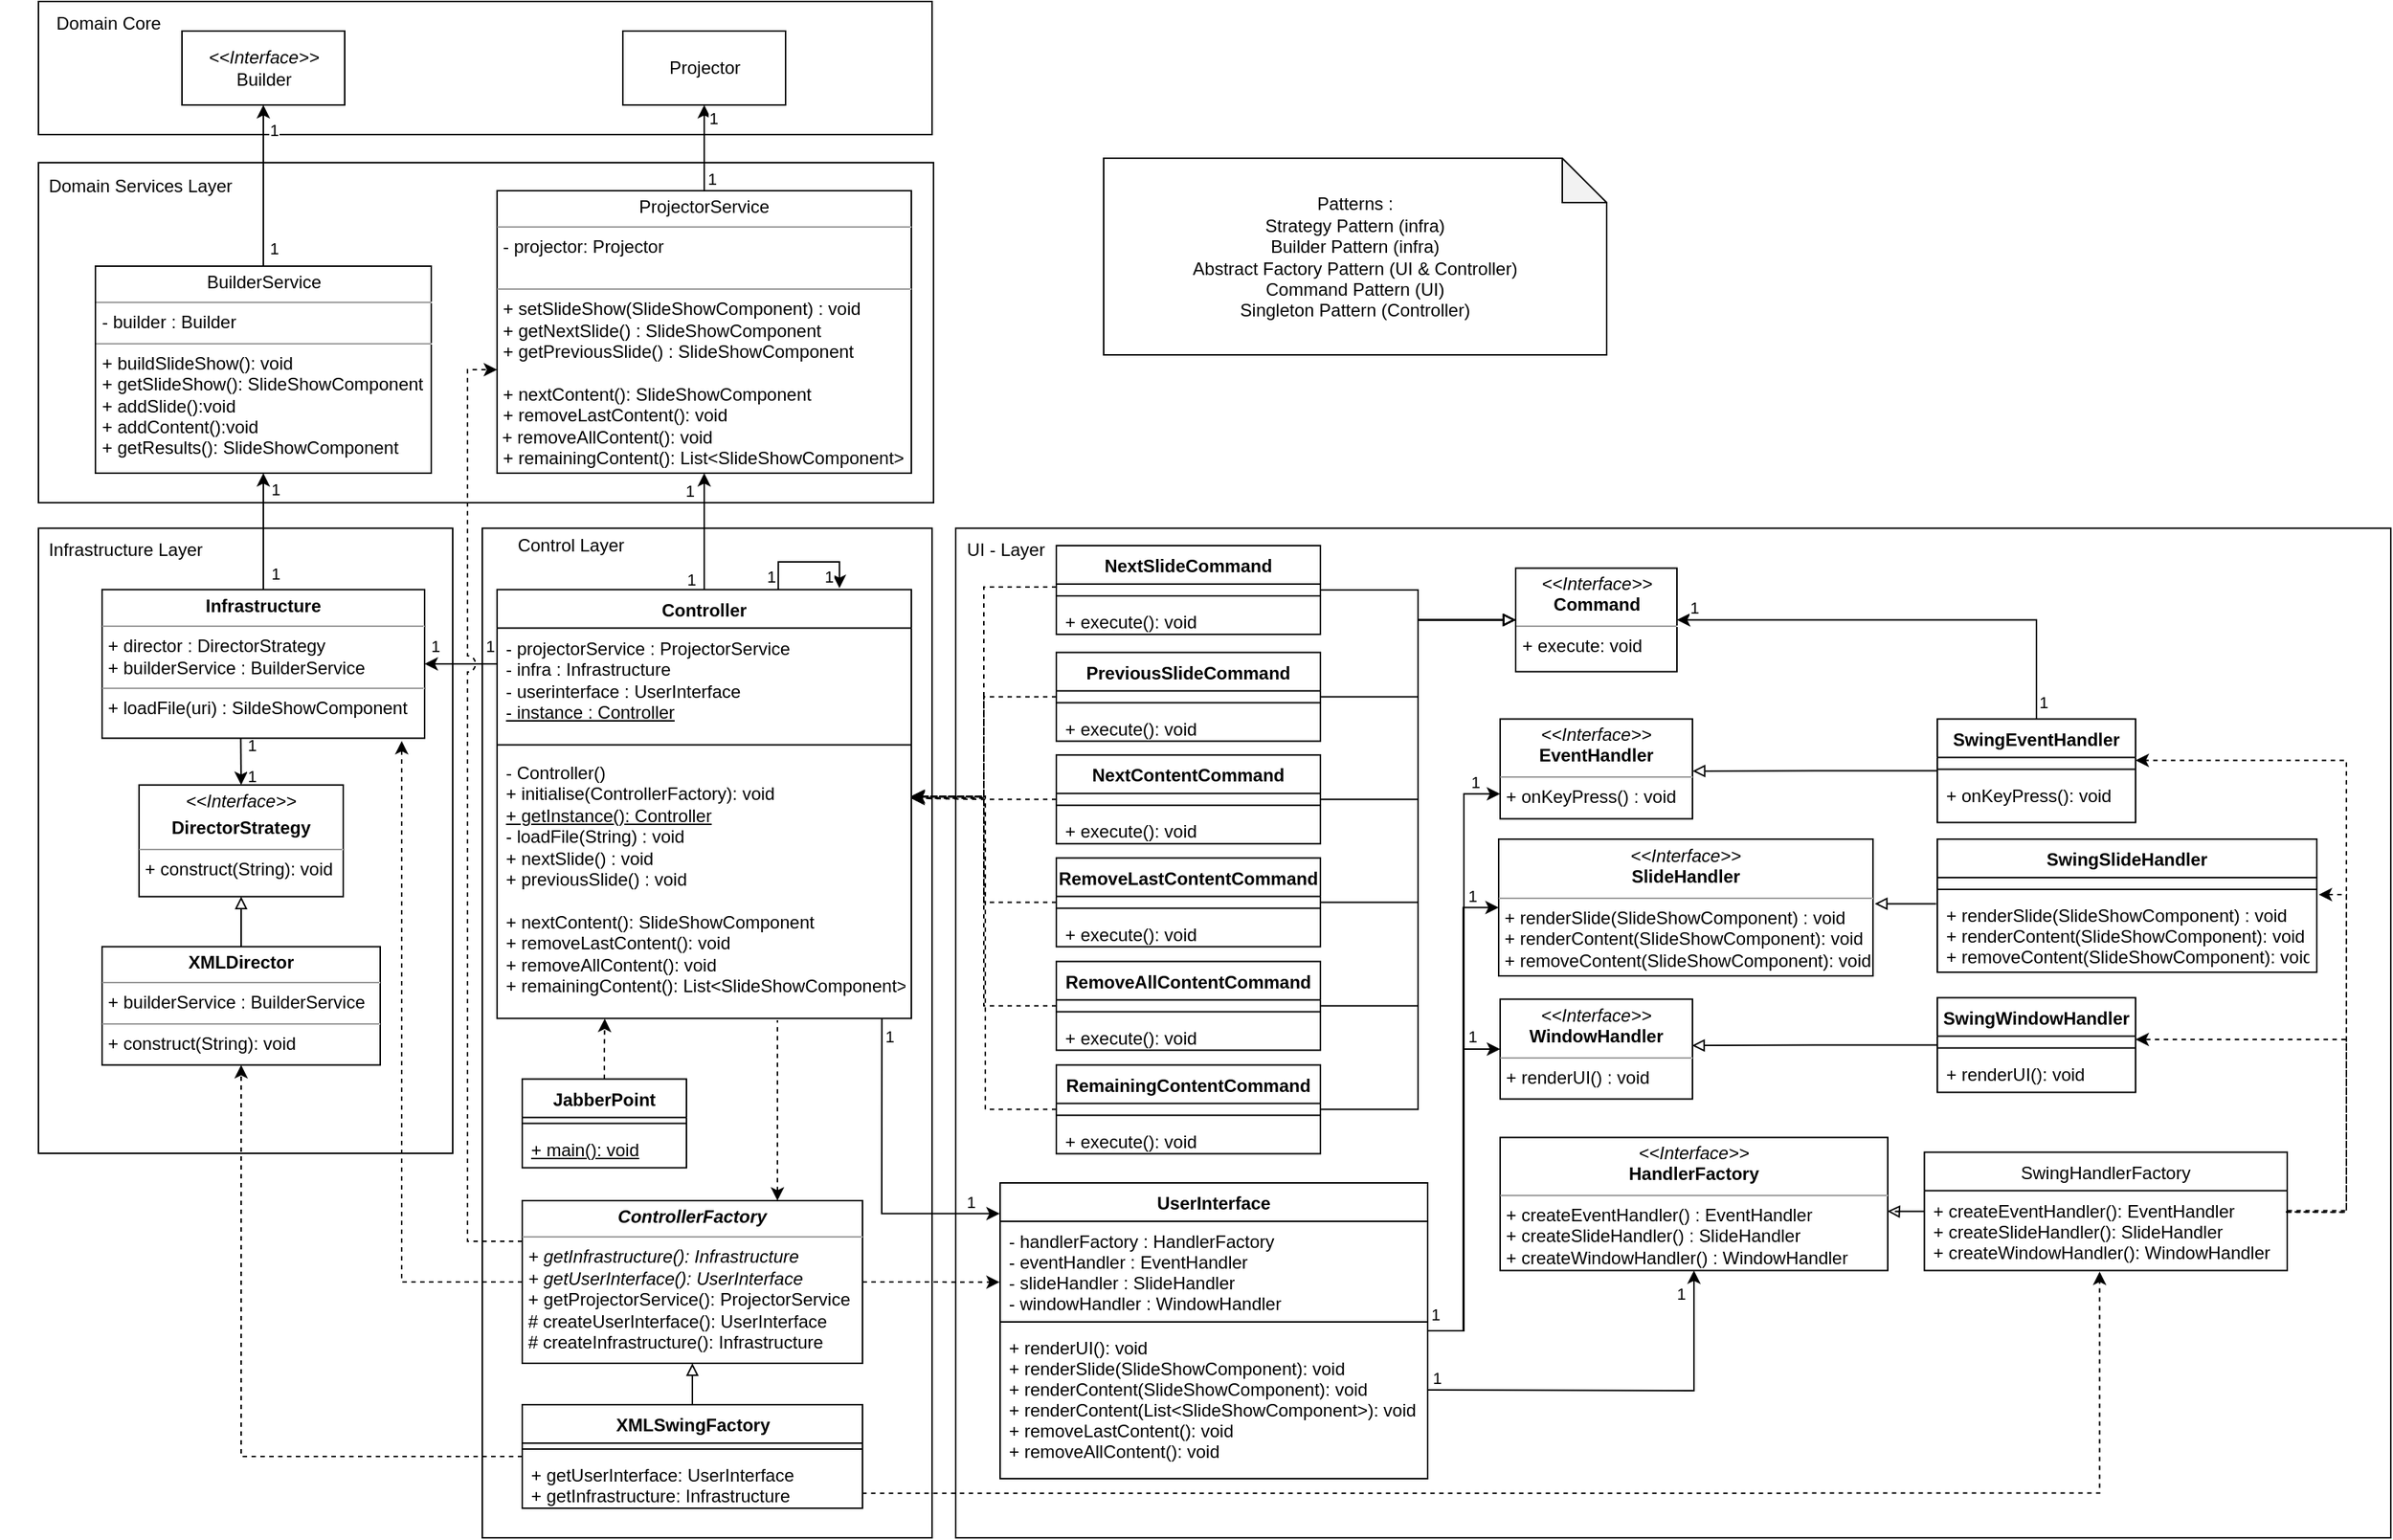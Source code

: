 <mxfile version="20.4.2" type="device"><diagram id="mF3JP67GUEm6fDHGaowB" name="Page-1"><mxGraphModel dx="1923" dy="1016" grid="1" gridSize="10" guides="1" tooltips="1" connect="1" arrows="1" fold="1" page="1" pageScale="1" pageWidth="1654" pageHeight="2336" math="0" shadow="0"><root><mxCell id="0"/><mxCell id="1" parent="0"/><mxCell id="utFskbSjJPzPxBJTLybc-5" value="" style="rounded=0;whiteSpace=wrap;html=1;" parent="1" vertex="1"><mxGeometry x="780" y="407.25" width="304" height="682.75" as="geometry"/></mxCell><mxCell id="5RUUczxLZr58IcCoSrDL-72" value="" style="rounded=0;whiteSpace=wrap;html=1;" parent="1" vertex="1"><mxGeometry x="1100" y="407.25" width="970" height="682.75" as="geometry"/></mxCell><mxCell id="5RUUczxLZr58IcCoSrDL-5" value="" style="rounded=0;whiteSpace=wrap;html=1;" parent="1" vertex="1"><mxGeometry x="480" y="51" width="604" height="90" as="geometry"/></mxCell><mxCell id="M1DCnOVMe1FgR4olCZar-26" value="" style="rounded=0;whiteSpace=wrap;html=1;" parent="1" vertex="1"><mxGeometry x="480" y="160" width="605" height="230" as="geometry"/></mxCell><mxCell id="M1DCnOVMe1FgR4olCZar-16" value="" style="rounded=0;whiteSpace=wrap;html=1;" parent="1" vertex="1"><mxGeometry x="480" y="407.25" width="280" height="422.75" as="geometry"/></mxCell><mxCell id="if9F0GtxYKwciyiOkwO_-5" style="edgeStyle=orthogonalEdgeStyle;rounded=0;orthogonalLoop=1;jettySize=auto;html=1;entryX=0.5;entryY=1;entryDx=0;entryDy=0;exitX=0.5;exitY=0;exitDx=0;exitDy=0;" parent="1" source="M1DCnOVMe1FgR4olCZar-5" target="if9F0GtxYKwciyiOkwO_-2" edge="1"><mxGeometry relative="1" as="geometry"/></mxCell><mxCell id="utFskbSjJPzPxBJTLybc-41" value="1" style="edgeLabel;html=1;align=center;verticalAlign=middle;resizable=0;points=[];" parent="if9F0GtxYKwciyiOkwO_-5" vertex="1" connectable="0"><mxGeometry x="-0.713" relative="1" as="geometry"><mxPoint x="8" as="offset"/></mxGeometry></mxCell><mxCell id="utFskbSjJPzPxBJTLybc-42" value="1" style="edgeLabel;html=1;align=center;verticalAlign=middle;resizable=0;points=[];" parent="if9F0GtxYKwciyiOkwO_-5" vertex="1" connectable="0"><mxGeometry x="0.666" relative="1" as="geometry"><mxPoint x="8" y="-3" as="offset"/></mxGeometry></mxCell><mxCell id="9nQvy59TtEnE6RO0Bse6-16" style="edgeStyle=orthogonalEdgeStyle;rounded=0;orthogonalLoop=1;jettySize=auto;html=1;startArrow=none;startFill=0;endArrow=classic;endFill=1;exitX=0;exitY=0.328;exitDx=0;exitDy=0;entryX=1;entryY=0.5;entryDx=0;entryDy=0;exitPerimeter=0;" parent="1" source="M1DCnOVMe1FgR4olCZar-2" target="M1DCnOVMe1FgR4olCZar-5" edge="1"><mxGeometry relative="1" as="geometry"/></mxCell><mxCell id="utFskbSjJPzPxBJTLybc-22" value="1" style="edgeLabel;html=1;align=center;verticalAlign=middle;resizable=0;points=[];" parent="9nQvy59TtEnE6RO0Bse6-16" vertex="1" connectable="0"><mxGeometry x="-0.812" y="-1" relative="1" as="geometry"><mxPoint x="-1" y="-11" as="offset"/></mxGeometry></mxCell><mxCell id="utFskbSjJPzPxBJTLybc-23" value="1" style="edgeLabel;html=1;align=center;verticalAlign=middle;resizable=0;points=[];" parent="9nQvy59TtEnE6RO0Bse6-16" vertex="1" connectable="0"><mxGeometry x="0.737" relative="1" as="geometry"><mxPoint y="-12" as="offset"/></mxGeometry></mxCell><mxCell id="utFskbSjJPzPxBJTLybc-6" style="edgeStyle=orthogonalEdgeStyle;rounded=0;orthogonalLoop=1;jettySize=auto;html=1;entryX=0.5;entryY=1;entryDx=0;entryDy=0;endArrow=classic;endFill=1;exitX=0.5;exitY=0;exitDx=0;exitDy=0;" parent="1" source="M1DCnOVMe1FgR4olCZar-1" target="M1DCnOVMe1FgR4olCZar-18" edge="1"><mxGeometry relative="1" as="geometry"/></mxCell><mxCell id="utFskbSjJPzPxBJTLybc-43" value="1" style="edgeLabel;html=1;align=center;verticalAlign=middle;resizable=0;points=[];" parent="utFskbSjJPzPxBJTLybc-6" vertex="1" connectable="0"><mxGeometry x="-0.829" relative="1" as="geometry"><mxPoint x="-9" y="-1" as="offset"/></mxGeometry></mxCell><mxCell id="utFskbSjJPzPxBJTLybc-44" value="1" style="edgeLabel;html=1;align=center;verticalAlign=middle;resizable=0;points=[];" parent="utFskbSjJPzPxBJTLybc-6" vertex="1" connectable="0"><mxGeometry x="0.463" y="-1" relative="1" as="geometry"><mxPoint x="-11" y="-10" as="offset"/></mxGeometry></mxCell><mxCell id="M1DCnOVMe1FgR4olCZar-1" value="Controller" style="swimlane;fontStyle=1;align=center;verticalAlign=top;childLayout=stackLayout;horizontal=1;startSize=26;horizontalStack=0;resizeParent=1;resizeParentMax=0;resizeLast=0;collapsible=1;marginBottom=0;" parent="1" vertex="1"><mxGeometry x="790" y="448.75" width="280" height="290" as="geometry"/></mxCell><mxCell id="M1DCnOVMe1FgR4olCZar-2" value="- projectorService : ProjectorService&lt;br&gt;- infra : Infrastructure&lt;br&gt;- userinterface : UserInterface&lt;br&gt;&lt;u&gt;- instance : Controller&lt;/u&gt;" style="text;strokeColor=none;fillColor=none;align=left;verticalAlign=top;spacingLeft=4;spacingRight=4;overflow=hidden;rotatable=0;points=[[0,0.5],[1,0.5]];portConstraint=eastwest;fontStyle=0;html=1;" parent="M1DCnOVMe1FgR4olCZar-1" vertex="1"><mxGeometry y="26" width="280" height="74" as="geometry"/></mxCell><mxCell id="M1DCnOVMe1FgR4olCZar-3" value="" style="line;strokeWidth=1;fillColor=none;align=left;verticalAlign=middle;spacingTop=-1;spacingLeft=3;spacingRight=3;rotatable=0;labelPosition=right;points=[];portConstraint=eastwest;strokeColor=inherit;" parent="M1DCnOVMe1FgR4olCZar-1" vertex="1"><mxGeometry y="100" width="280" height="10" as="geometry"/></mxCell><mxCell id="M1DCnOVMe1FgR4olCZar-4" value="- Controller()&lt;br&gt;+ initialise(ControllerFactory): void&lt;br&gt;&lt;u&gt;+ getInstance(): Controller&lt;/u&gt;&lt;br&gt;- loadFile(String) : void&lt;br&gt;+ nextSlide() : void&lt;br&gt;+ previousSlide() : void&lt;br&gt;&lt;br&gt;+ nextContent(): SlideShowComponent&lt;br style=&quot;padding: 0px; margin: 0px;&quot;&gt;+ removeLastContent(): void&lt;br&gt;+ removeAllContent(): void&lt;br&gt;+ remainingContent(): List&amp;lt;SlideShowComponent&amp;gt;" style="text;strokeColor=none;fillColor=none;align=left;verticalAlign=top;spacingLeft=4;spacingRight=4;overflow=hidden;rotatable=0;points=[[0,0.5],[1,0.5]];portConstraint=eastwest;html=1;" parent="M1DCnOVMe1FgR4olCZar-1" vertex="1"><mxGeometry y="110" width="280" height="180" as="geometry"/></mxCell><mxCell id="if9F0GtxYKwciyiOkwO_-8" value="1" style="edgeStyle=orthogonalEdgeStyle;rounded=0;orthogonalLoop=1;jettySize=auto;html=1;entryX=0.5;entryY=0;entryDx=0;entryDy=0;exitX=0.43;exitY=0.995;exitDx=0;exitDy=0;exitPerimeter=0;" parent="1" edge="1"><mxGeometry x="0.638" y="7" relative="1" as="geometry"><mxPoint as="offset"/><mxPoint x="616.74" y="548.747" as="sourcePoint"/><mxPoint x="617" y="580.87" as="targetPoint"/></mxGeometry></mxCell><mxCell id="utFskbSjJPzPxBJTLybc-24" value="1" style="edgeLabel;html=1;align=center;verticalAlign=middle;resizable=0;points=[];" parent="if9F0GtxYKwciyiOkwO_-8" vertex="1" connectable="0"><mxGeometry x="-0.776" y="1" relative="1" as="geometry"><mxPoint x="6" y="2" as="offset"/></mxGeometry></mxCell><mxCell id="M1DCnOVMe1FgR4olCZar-5" value="&lt;p style=&quot;margin:0px;margin-top:4px;text-align:center;&quot;&gt;&lt;b&gt;Infrastructure&lt;/b&gt;&lt;/p&gt;&lt;hr size=&quot;1&quot;&gt;&lt;p style=&quot;margin:0px;margin-left:4px;&quot;&gt;+ director : DirectorStrategy&lt;br&gt;&lt;/p&gt;&lt;p style=&quot;margin:0px;margin-left:4px;&quot;&gt;+ builderService : BuilderService&lt;br style=&quot;padding: 0px; margin: 0px;&quot;&gt;&lt;/p&gt;&lt;hr size=&quot;1&quot;&gt;&lt;p style=&quot;margin:0px;margin-left:4px;&quot;&gt;&lt;span style=&quot;background-color: initial;&quot;&gt;+ loadFile(uri) : SildeShowComponent&lt;/span&gt;&lt;/p&gt;&lt;p style=&quot;margin:0px;margin-left:4px;&quot;&gt;&lt;br&gt;&lt;/p&gt;&lt;p style=&quot;margin:0px;margin-left:4px;&quot;&gt;&lt;br&gt;&lt;/p&gt;" style="verticalAlign=top;align=left;overflow=fill;fontSize=12;fontFamily=Helvetica;html=1;" parent="1" vertex="1"><mxGeometry x="523" y="448.75" width="218" height="100.5" as="geometry"/></mxCell><mxCell id="M1DCnOVMe1FgR4olCZar-17" value="Infrastructure Layer" style="text;html=1;strokeColor=none;fillColor=none;align=center;verticalAlign=middle;whiteSpace=wrap;rounded=0;" parent="1" vertex="1"><mxGeometry x="454" y="407.25" width="170" height="30" as="geometry"/></mxCell><mxCell id="M1DCnOVMe1FgR4olCZar-29" style="edgeStyle=orthogonalEdgeStyle;rounded=0;orthogonalLoop=1;jettySize=auto;html=1;endArrow=classic;endFill=1;exitX=0.5;exitY=0;exitDx=0;exitDy=0;entryX=0.5;entryY=1;entryDx=0;entryDy=0;" parent="1" source="M1DCnOVMe1FgR4olCZar-18" target="M1DCnOVMe1FgR4olCZar-28" edge="1"><mxGeometry relative="1" as="geometry"><Array as="points"/></mxGeometry></mxCell><mxCell id="utFskbSjJPzPxBJTLybc-58" value="1" style="edgeLabel;html=1;align=center;verticalAlign=middle;resizable=0;points=[];" parent="M1DCnOVMe1FgR4olCZar-29" vertex="1" connectable="0"><mxGeometry x="-0.719" relative="1" as="geometry"><mxPoint x="5" as="offset"/></mxGeometry></mxCell><mxCell id="utFskbSjJPzPxBJTLybc-59" value="1" style="edgeLabel;html=1;align=center;verticalAlign=middle;resizable=0;points=[];" parent="M1DCnOVMe1FgR4olCZar-29" vertex="1" connectable="0"><mxGeometry x="0.704" y="-1" relative="1" as="geometry"><mxPoint x="5" as="offset"/></mxGeometry></mxCell><mxCell id="M1DCnOVMe1FgR4olCZar-18" value="&lt;p style=&quot;margin:0px;margin-top:4px;text-align:center;&quot;&gt;ProjectorService&lt;/p&gt;&lt;hr size=&quot;1&quot;&gt;&lt;p style=&quot;margin:0px;margin-left:4px;&quot;&gt;- projector: Projector&lt;/p&gt;&lt;p style=&quot;margin:0px;margin-left:4px;&quot;&gt;&lt;br&gt;&lt;/p&gt;&lt;hr size=&quot;1&quot;&gt;&lt;p style=&quot;margin:0px;margin-left:4px;&quot;&gt;+ setSlideShow(SlideShowComponent) : void&lt;/p&gt;&lt;p style=&quot;margin:0px;margin-left:4px;&quot;&gt;+ getNextSlide() : SlideShowComponent&lt;/p&gt;&lt;p style=&quot;margin:0px;margin-left:4px;&quot;&gt;+ getPreviousSlide() : SlideShowComponent&lt;/p&gt;&lt;p style=&quot;margin:0px;margin-left:4px;&quot;&gt;&lt;br&gt;&lt;/p&gt;&lt;p style=&quot;margin:0px;margin-left:4px;&quot;&gt;+ nextContent(): SlideShowComponent&lt;br style=&quot;padding: 0px; margin: 0px;&quot;&gt;+ removeLastContent(): void&lt;/p&gt;&amp;nbsp;+ removeAllContent(): void&lt;p style=&quot;margin:0px;margin-left:4px;&quot;&gt;+ remainingContent(): List&amp;lt;SlideShowComponent&amp;gt;&lt;br&gt;&lt;/p&gt;&lt;p style=&quot;margin:0px;margin-left:4px;&quot;&gt;&lt;br&gt;&lt;/p&gt;" style="verticalAlign=top;align=left;overflow=fill;fontSize=12;fontFamily=Helvetica;html=1;" parent="1" vertex="1"><mxGeometry x="790" y="179" width="280" height="191" as="geometry"/></mxCell><mxCell id="M1DCnOVMe1FgR4olCZar-27" value="Domain Services Layer" style="text;html=1;strokeColor=none;fillColor=none;align=center;verticalAlign=middle;whiteSpace=wrap;rounded=0;" parent="1" vertex="1"><mxGeometry x="464" y="161" width="170" height="30" as="geometry"/></mxCell><mxCell id="M1DCnOVMe1FgR4olCZar-28" value="Projector" style="html=1;" parent="1" vertex="1"><mxGeometry x="875" y="71" width="110" height="50" as="geometry"/></mxCell><mxCell id="5RUUczxLZr58IcCoSrDL-1" value="&lt;i&gt;&amp;lt;&amp;lt;Interface&amp;gt;&amp;gt;&lt;/i&gt;&lt;br&gt;Builder" style="html=1;" parent="1" vertex="1"><mxGeometry x="577" y="71" width="110" height="50" as="geometry"/></mxCell><mxCell id="5RUUczxLZr58IcCoSrDL-6" value="Domain Core" style="text;html=1;strokeColor=none;fillColor=none;align=center;verticalAlign=middle;whiteSpace=wrap;rounded=0;" parent="1" vertex="1"><mxGeometry x="480" y="51" width="95" height="30" as="geometry"/></mxCell><mxCell id="utFskbSjJPzPxBJTLybc-1" style="edgeStyle=orthogonalEdgeStyle;rounded=0;orthogonalLoop=1;jettySize=auto;html=1;entryX=0;entryY=0.75;entryDx=0;entryDy=0;" parent="1" source="5RUUczxLZr58IcCoSrDL-7" target="9nQvy59TtEnE6RO0Bse6-23" edge="1"><mxGeometry relative="1" as="geometry"/></mxCell><mxCell id="utFskbSjJPzPxBJTLybc-55" value="1" style="edgeLabel;html=1;align=center;verticalAlign=middle;resizable=0;points=[];" parent="utFskbSjJPzPxBJTLybc-1" vertex="1" connectable="0"><mxGeometry x="0.914" y="1" relative="1" as="geometry"><mxPoint y="-7" as="offset"/></mxGeometry></mxCell><mxCell id="utFskbSjJPzPxBJTLybc-2" style="edgeStyle=orthogonalEdgeStyle;rounded=0;orthogonalLoop=1;jettySize=auto;html=1;entryX=0;entryY=0.5;entryDx=0;entryDy=0;" parent="1" source="5RUUczxLZr58IcCoSrDL-7" target="9nQvy59TtEnE6RO0Bse6-22" edge="1"><mxGeometry relative="1" as="geometry"/></mxCell><mxCell id="utFskbSjJPzPxBJTLybc-54" value="1" style="edgeLabel;html=1;align=center;verticalAlign=middle;resizable=0;points=[];" parent="utFskbSjJPzPxBJTLybc-2" vertex="1" connectable="0"><mxGeometry x="0.893" relative="1" as="geometry"><mxPoint x="-1" y="-8" as="offset"/></mxGeometry></mxCell><mxCell id="utFskbSjJPzPxBJTLybc-3" style="edgeStyle=orthogonalEdgeStyle;rounded=0;orthogonalLoop=1;jettySize=auto;html=1;entryX=0;entryY=0.5;entryDx=0;entryDy=0;" parent="1" source="5RUUczxLZr58IcCoSrDL-7" target="9nQvy59TtEnE6RO0Bse6-21" edge="1"><mxGeometry relative="1" as="geometry"/></mxCell><mxCell id="utFskbSjJPzPxBJTLybc-52" value="1" style="edgeLabel;html=1;align=center;verticalAlign=middle;resizable=0;points=[];" parent="utFskbSjJPzPxBJTLybc-3" vertex="1" connectable="0"><mxGeometry x="-0.879" y="1" relative="1" as="geometry"><mxPoint x="-9" y="33" as="offset"/></mxGeometry></mxCell><mxCell id="utFskbSjJPzPxBJTLybc-53" value="1" style="edgeLabel;html=1;align=center;verticalAlign=middle;resizable=0;points=[];" parent="utFskbSjJPzPxBJTLybc-3" vertex="1" connectable="0"><mxGeometry x="0.781" y="2" relative="1" as="geometry"><mxPoint x="7" y="-10" as="offset"/></mxGeometry></mxCell><mxCell id="-zlh1uDbdgv9d4Ep4Vdv-27" value="1" style="edgeLabel;html=1;align=center;verticalAlign=middle;resizable=0;points=[];" vertex="1" connectable="0" parent="utFskbSjJPzPxBJTLybc-3"><mxGeometry x="-0.938" relative="1" as="geometry"><mxPoint x="-3" y="-11" as="offset"/></mxGeometry></mxCell><mxCell id="5RUUczxLZr58IcCoSrDL-7" value="UserInterface" style="swimlane;fontStyle=1;align=center;verticalAlign=top;childLayout=stackLayout;horizontal=1;startSize=26;horizontalStack=0;resizeParent=1;resizeParentMax=0;resizeLast=0;collapsible=1;marginBottom=0;" parent="1" vertex="1"><mxGeometry x="1130" y="850" width="289" height="200" as="geometry"/></mxCell><mxCell id="5RUUczxLZr58IcCoSrDL-8" value="- handlerFactory : HandlerFactory&#10;- eventHandler : EventHandler&#10;- slideHandler : SlideHandler&#10;- windowHandler : WindowHandler" style="text;strokeColor=none;fillColor=none;align=left;verticalAlign=top;spacingLeft=4;spacingRight=4;overflow=hidden;rotatable=0;points=[[0,0.5],[1,0.5]];portConstraint=eastwest;" parent="5RUUczxLZr58IcCoSrDL-7" vertex="1"><mxGeometry y="26" width="289" height="64" as="geometry"/></mxCell><mxCell id="5RUUczxLZr58IcCoSrDL-9" value="" style="line;strokeWidth=1;fillColor=none;align=left;verticalAlign=middle;spacingTop=-1;spacingLeft=3;spacingRight=3;rotatable=0;labelPosition=right;points=[];portConstraint=eastwest;strokeColor=inherit;" parent="5RUUczxLZr58IcCoSrDL-7" vertex="1"><mxGeometry y="90" width="289" height="8" as="geometry"/></mxCell><mxCell id="5RUUczxLZr58IcCoSrDL-10" value="+ renderUI(): void&#10;+ renderSlide(SlideShowComponent): void&#10;+ renderContent(SlideShowComponent): void&#10;+ renderContent(List&lt;SlideShowComponent&gt;): void&#10;+ removeLastContent(): void&#10;+ removeAllContent(): void" style="text;strokeColor=none;fillColor=none;align=left;verticalAlign=top;spacingLeft=4;spacingRight=4;overflow=hidden;rotatable=0;points=[[0,0.5],[1,0.5]];portConstraint=eastwest;" parent="5RUUczxLZr58IcCoSrDL-7" vertex="1"><mxGeometry y="98" width="289" height="102" as="geometry"/></mxCell><mxCell id="5RUUczxLZr58IcCoSrDL-51" style="edgeStyle=orthogonalEdgeStyle;rounded=0;orthogonalLoop=1;jettySize=auto;html=1;entryX=1.001;entryY=0.522;entryDx=0;entryDy=0;startArrow=none;startFill=0;endArrow=block;endFill=0;entryPerimeter=0;" parent="1" source="5RUUczxLZr58IcCoSrDL-15" target="9nQvy59TtEnE6RO0Bse6-23" edge="1"><mxGeometry relative="1" as="geometry"><mxPoint x="1587" y="474.75" as="targetPoint"/></mxGeometry></mxCell><mxCell id="-zlh1uDbdgv9d4Ep4Vdv-24" style="edgeStyle=orthogonalEdgeStyle;rounded=0;orthogonalLoop=1;jettySize=auto;html=1;endArrow=classic;endFill=1;exitX=0.5;exitY=0;exitDx=0;exitDy=0;entryX=1;entryY=0.5;entryDx=0;entryDy=0;" edge="1" parent="1" source="5RUUczxLZr58IcCoSrDL-15" target="5RUUczxLZr58IcCoSrDL-20"><mxGeometry relative="1" as="geometry"><mxPoint x="1580" y="470" as="targetPoint"/><Array as="points"/></mxGeometry></mxCell><mxCell id="-zlh1uDbdgv9d4Ep4Vdv-25" value="1" style="edgeLabel;html=1;align=center;verticalAlign=middle;resizable=0;points=[];" vertex="1" connectable="0" parent="-zlh1uDbdgv9d4Ep4Vdv-24"><mxGeometry x="0.882" y="-1" relative="1" as="geometry"><mxPoint x="-7" y="-8" as="offset"/></mxGeometry></mxCell><mxCell id="-zlh1uDbdgv9d4Ep4Vdv-26" value="1" style="edgeLabel;html=1;align=center;verticalAlign=middle;resizable=0;points=[];" vertex="1" connectable="0" parent="-zlh1uDbdgv9d4Ep4Vdv-24"><mxGeometry x="-0.922" relative="1" as="geometry"><mxPoint x="4" as="offset"/></mxGeometry></mxCell><mxCell id="5RUUczxLZr58IcCoSrDL-15" value="SwingEventHandler" style="swimlane;fontStyle=1;align=center;verticalAlign=top;childLayout=stackLayout;horizontal=1;startSize=26;horizontalStack=0;resizeParent=1;resizeParentMax=0;resizeLast=0;collapsible=1;marginBottom=0;" parent="1" vertex="1"><mxGeometry x="1763.5" y="536.25" width="134" height="70" as="geometry"/></mxCell><mxCell id="5RUUczxLZr58IcCoSrDL-16" value=" " style="text;strokeColor=none;fillColor=none;align=left;verticalAlign=top;spacingLeft=4;spacingRight=4;overflow=hidden;rotatable=0;points=[[0,0.5],[1,0.5]];portConstraint=eastwest;" parent="5RUUczxLZr58IcCoSrDL-15" vertex="1"><mxGeometry y="26" width="134" height="4" as="geometry"/></mxCell><mxCell id="5RUUczxLZr58IcCoSrDL-17" value="" style="line;strokeWidth=1;fillColor=none;align=left;verticalAlign=middle;spacingTop=-1;spacingLeft=3;spacingRight=3;rotatable=0;labelPosition=right;points=[];portConstraint=eastwest;strokeColor=inherit;" parent="5RUUczxLZr58IcCoSrDL-15" vertex="1"><mxGeometry y="30" width="134" height="8" as="geometry"/></mxCell><mxCell id="5RUUczxLZr58IcCoSrDL-18" value="+ onKeyPress(): void" style="text;strokeColor=none;fillColor=none;align=left;verticalAlign=top;spacingLeft=4;spacingRight=4;overflow=hidden;rotatable=0;points=[[0,0.5],[1,0.5]];portConstraint=eastwest;" parent="5RUUczxLZr58IcCoSrDL-15" vertex="1"><mxGeometry y="38" width="134" height="32" as="geometry"/></mxCell><mxCell id="5RUUczxLZr58IcCoSrDL-20" value="&lt;p style=&quot;margin:0px;margin-top:4px;text-align:center;&quot;&gt;&lt;i&gt;&amp;lt;&amp;lt;Interface&amp;gt;&amp;gt;&lt;/i&gt;&lt;br&gt;&lt;b&gt;Command&lt;/b&gt;&lt;/p&gt;&lt;hr size=&quot;1&quot;&gt;&lt;p style=&quot;margin:0px;margin-left:4px;&quot;&gt;&lt;/p&gt;&lt;p style=&quot;margin:0px;margin-left:4px;&quot;&gt;+ execute: void&lt;/p&gt;" style="verticalAlign=top;align=left;overflow=fill;fontSize=12;fontFamily=Helvetica;html=1;" parent="1" vertex="1"><mxGeometry x="1478.5" y="434.25" width="109" height="70" as="geometry"/></mxCell><mxCell id="-zlh1uDbdgv9d4Ep4Vdv-22" style="edgeStyle=orthogonalEdgeStyle;rounded=0;orthogonalLoop=1;jettySize=auto;html=1;endArrow=block;endFill=0;entryX=0;entryY=0.5;entryDx=0;entryDy=0;" edge="1" parent="1" source="5RUUczxLZr58IcCoSrDL-22" target="5RUUczxLZr58IcCoSrDL-20"><mxGeometry relative="1" as="geometry"><mxPoint x="1410" y="460" as="targetPoint"/></mxGeometry></mxCell><mxCell id="-zlh1uDbdgv9d4Ep4Vdv-28" style="edgeStyle=orthogonalEdgeStyle;rounded=0;orthogonalLoop=1;jettySize=auto;html=1;entryX=1;entryY=0.173;entryDx=0;entryDy=0;entryPerimeter=0;endArrow=classic;endFill=1;exitX=0;exitY=0.5;exitDx=0;exitDy=0;dashed=1;" edge="1" parent="1" source="5RUUczxLZr58IcCoSrDL-23" target="M1DCnOVMe1FgR4olCZar-4"><mxGeometry relative="1" as="geometry"/></mxCell><mxCell id="5RUUczxLZr58IcCoSrDL-22" value="NextSlideCommand" style="swimlane;fontStyle=1;align=center;verticalAlign=top;childLayout=stackLayout;horizontal=1;startSize=26;horizontalStack=0;resizeParent=1;resizeParentMax=0;resizeLast=0;collapsible=1;marginBottom=0;" parent="1" vertex="1"><mxGeometry x="1168" y="419" width="178.5" height="60" as="geometry"/></mxCell><mxCell id="5RUUczxLZr58IcCoSrDL-23" value=" " style="text;strokeColor=none;fillColor=none;align=left;verticalAlign=top;spacingLeft=4;spacingRight=4;overflow=hidden;rotatable=0;points=[[0,0.5],[1,0.5]];portConstraint=eastwest;" parent="5RUUczxLZr58IcCoSrDL-22" vertex="1"><mxGeometry y="26" width="178.5" height="4" as="geometry"/></mxCell><mxCell id="5RUUczxLZr58IcCoSrDL-24" value="" style="line;strokeWidth=1;fillColor=none;align=left;verticalAlign=middle;spacingTop=-1;spacingLeft=3;spacingRight=3;rotatable=0;labelPosition=right;points=[];portConstraint=eastwest;strokeColor=inherit;" parent="5RUUczxLZr58IcCoSrDL-22" vertex="1"><mxGeometry y="30" width="178.5" height="8" as="geometry"/></mxCell><mxCell id="5RUUczxLZr58IcCoSrDL-25" value="+ execute(): void" style="text;strokeColor=none;fillColor=none;align=left;verticalAlign=top;spacingLeft=4;spacingRight=4;overflow=hidden;rotatable=0;points=[[0,0.5],[1,0.5]];portConstraint=eastwest;" parent="5RUUczxLZr58IcCoSrDL-22" vertex="1"><mxGeometry y="38" width="178.5" height="22" as="geometry"/></mxCell><mxCell id="5RUUczxLZr58IcCoSrDL-54" style="edgeStyle=orthogonalEdgeStyle;rounded=0;orthogonalLoop=1;jettySize=auto;html=1;startArrow=none;startFill=0;endArrow=block;endFill=0;entryX=1.005;entryY=0.473;entryDx=0;entryDy=0;entryPerimeter=0;exitX=-0.003;exitY=0.11;exitDx=0;exitDy=0;exitPerimeter=0;" parent="1" source="5RUUczxLZr58IcCoSrDL-38" target="9nQvy59TtEnE6RO0Bse6-22" edge="1"><mxGeometry relative="1" as="geometry"><mxPoint x="1587" y="607.75" as="targetPoint"/></mxGeometry></mxCell><mxCell id="5RUUczxLZr58IcCoSrDL-35" value="SwingSlideHandler" style="swimlane;fontStyle=1;align=center;verticalAlign=top;childLayout=stackLayout;horizontal=1;startSize=26;horizontalStack=0;resizeParent=1;resizeParentMax=0;resizeLast=0;collapsible=1;marginBottom=0;" parent="1" vertex="1"><mxGeometry x="1763.5" y="617.5" width="256.5" height="90" as="geometry"/></mxCell><mxCell id="5RUUczxLZr58IcCoSrDL-36" value=" " style="text;strokeColor=none;fillColor=none;align=left;verticalAlign=top;spacingLeft=4;spacingRight=4;overflow=hidden;rotatable=0;points=[[0,0.5],[1,0.5]];portConstraint=eastwest;" parent="5RUUczxLZr58IcCoSrDL-35" vertex="1"><mxGeometry y="26" width="256.5" height="4" as="geometry"/></mxCell><mxCell id="5RUUczxLZr58IcCoSrDL-37" value="" style="line;strokeWidth=1;fillColor=none;align=left;verticalAlign=middle;spacingTop=-1;spacingLeft=3;spacingRight=3;rotatable=0;labelPosition=right;points=[];portConstraint=eastwest;strokeColor=inherit;" parent="5RUUczxLZr58IcCoSrDL-35" vertex="1"><mxGeometry y="30" width="256.5" height="8" as="geometry"/></mxCell><mxCell id="5RUUczxLZr58IcCoSrDL-38" value="+ renderSlide(SlideShowComponent) : void&#10;+ renderContent(SlideShowComponent): void&#10;+ removeContent(SlideShowComponent): void" style="text;strokeColor=none;fillColor=none;align=left;verticalAlign=top;spacingLeft=4;spacingRight=4;overflow=hidden;rotatable=0;points=[[0,0.5],[1,0.5]];portConstraint=eastwest;" parent="5RUUczxLZr58IcCoSrDL-35" vertex="1"><mxGeometry y="38" width="256.5" height="52" as="geometry"/></mxCell><mxCell id="5RUUczxLZr58IcCoSrDL-55" style="edgeStyle=orthogonalEdgeStyle;rounded=0;orthogonalLoop=1;jettySize=auto;html=1;startArrow=none;startFill=0;endArrow=block;endFill=0;entryX=0.998;entryY=0.464;entryDx=0;entryDy=0;entryPerimeter=0;" parent="1" source="5RUUczxLZr58IcCoSrDL-56" target="9nQvy59TtEnE6RO0Bse6-21" edge="1"><mxGeometry relative="1" as="geometry"><mxPoint x="1602" y="757.25" as="targetPoint"/></mxGeometry></mxCell><mxCell id="5RUUczxLZr58IcCoSrDL-56" value="SwingWindowHandler" style="swimlane;fontStyle=1;align=center;verticalAlign=top;childLayout=stackLayout;horizontal=1;startSize=26;horizontalStack=0;resizeParent=1;resizeParentMax=0;resizeLast=0;collapsible=1;marginBottom=0;" parent="1" vertex="1"><mxGeometry x="1763.5" y="724.75" width="134" height="64" as="geometry"/></mxCell><mxCell id="5RUUczxLZr58IcCoSrDL-57" value=" " style="text;strokeColor=none;fillColor=none;align=left;verticalAlign=top;spacingLeft=4;spacingRight=4;overflow=hidden;rotatable=0;points=[[0,0.5],[1,0.5]];portConstraint=eastwest;" parent="5RUUczxLZr58IcCoSrDL-56" vertex="1"><mxGeometry y="26" width="134" height="4" as="geometry"/></mxCell><mxCell id="5RUUczxLZr58IcCoSrDL-58" value="" style="line;strokeWidth=1;fillColor=none;align=left;verticalAlign=middle;spacingTop=-1;spacingLeft=3;spacingRight=3;rotatable=0;labelPosition=right;points=[];portConstraint=eastwest;strokeColor=inherit;" parent="5RUUczxLZr58IcCoSrDL-56" vertex="1"><mxGeometry y="30" width="134" height="8" as="geometry"/></mxCell><mxCell id="5RUUczxLZr58IcCoSrDL-59" value="+ renderUI(): void" style="text;strokeColor=none;fillColor=none;align=left;verticalAlign=top;spacingLeft=4;spacingRight=4;overflow=hidden;rotatable=0;points=[[0,0.5],[1,0.5]];portConstraint=eastwest;" parent="5RUUczxLZr58IcCoSrDL-56" vertex="1"><mxGeometry y="38" width="134" height="26" as="geometry"/></mxCell><mxCell id="-zlh1uDbdgv9d4Ep4Vdv-21" style="edgeStyle=orthogonalEdgeStyle;rounded=0;orthogonalLoop=1;jettySize=auto;html=1;entryX=0;entryY=0.5;entryDx=0;entryDy=0;endArrow=block;endFill=0;" edge="1" parent="1" source="5RUUczxLZr58IcCoSrDL-65" target="5RUUczxLZr58IcCoSrDL-20"><mxGeometry relative="1" as="geometry"/></mxCell><mxCell id="-zlh1uDbdgv9d4Ep4Vdv-29" style="edgeStyle=orthogonalEdgeStyle;rounded=0;orthogonalLoop=1;jettySize=auto;html=1;entryX=1.001;entryY=0.168;entryDx=0;entryDy=0;entryPerimeter=0;endArrow=classic;endFill=1;exitX=0;exitY=0.5;exitDx=0;exitDy=0;dashed=1;" edge="1" parent="1" source="5RUUczxLZr58IcCoSrDL-65" target="M1DCnOVMe1FgR4olCZar-4"><mxGeometry relative="1" as="geometry"/></mxCell><mxCell id="5RUUczxLZr58IcCoSrDL-65" value="PreviousSlideCommand" style="swimlane;fontStyle=1;align=center;verticalAlign=top;childLayout=stackLayout;horizontal=1;startSize=26;horizontalStack=0;resizeParent=1;resizeParentMax=0;resizeLast=0;collapsible=1;marginBottom=0;" parent="1" vertex="1"><mxGeometry x="1168" y="491.25" width="178.5" height="60" as="geometry"/></mxCell><mxCell id="5RUUczxLZr58IcCoSrDL-66" value=" " style="text;strokeColor=none;fillColor=none;align=left;verticalAlign=top;spacingLeft=4;spacingRight=4;overflow=hidden;rotatable=0;points=[[0,0.5],[1,0.5]];portConstraint=eastwest;" parent="5RUUczxLZr58IcCoSrDL-65" vertex="1"><mxGeometry y="26" width="178.5" height="4" as="geometry"/></mxCell><mxCell id="5RUUczxLZr58IcCoSrDL-67" value="" style="line;strokeWidth=1;fillColor=none;align=left;verticalAlign=middle;spacingTop=-1;spacingLeft=3;spacingRight=3;rotatable=0;labelPosition=right;points=[];portConstraint=eastwest;strokeColor=inherit;" parent="5RUUczxLZr58IcCoSrDL-65" vertex="1"><mxGeometry y="30" width="178.5" height="8" as="geometry"/></mxCell><mxCell id="5RUUczxLZr58IcCoSrDL-68" value="+ execute(): void" style="text;strokeColor=none;fillColor=none;align=left;verticalAlign=top;spacingLeft=4;spacingRight=4;overflow=hidden;rotatable=0;points=[[0,0.5],[1,0.5]];portConstraint=eastwest;" parent="5RUUczxLZr58IcCoSrDL-65" vertex="1"><mxGeometry y="38" width="178.5" height="22" as="geometry"/></mxCell><mxCell id="5RUUczxLZr58IcCoSrDL-73" value="UI - Layer" style="text;html=1;strokeColor=none;fillColor=none;align=center;verticalAlign=middle;whiteSpace=wrap;rounded=0;" parent="1" vertex="1"><mxGeometry x="1103.5" y="407.25" width="60" height="30" as="geometry"/></mxCell><mxCell id="if9F0GtxYKwciyiOkwO_-3" style="edgeStyle=orthogonalEdgeStyle;rounded=0;orthogonalLoop=1;jettySize=auto;html=1;exitX=0.5;exitY=0;exitDx=0;exitDy=0;entryX=0.5;entryY=1;entryDx=0;entryDy=0;" parent="1" source="if9F0GtxYKwciyiOkwO_-2" target="5RUUczxLZr58IcCoSrDL-1" edge="1"><mxGeometry relative="1" as="geometry"><mxPoint x="652.921" y="228.88" as="sourcePoint"/><mxPoint x="652.5" y="157" as="targetPoint"/></mxGeometry></mxCell><mxCell id="utFskbSjJPzPxBJTLybc-60" value="1" style="edgeLabel;html=1;align=center;verticalAlign=middle;resizable=0;points=[];" parent="if9F0GtxYKwciyiOkwO_-3" vertex="1" connectable="0"><mxGeometry x="-0.768" relative="1" as="geometry"><mxPoint x="7" as="offset"/></mxGeometry></mxCell><mxCell id="utFskbSjJPzPxBJTLybc-61" value="1" style="edgeLabel;html=1;align=center;verticalAlign=middle;resizable=0;points=[];" parent="if9F0GtxYKwciyiOkwO_-3" vertex="1" connectable="0"><mxGeometry x="0.737" y="-1" relative="1" as="geometry"><mxPoint x="6" y="2" as="offset"/></mxGeometry></mxCell><mxCell id="if9F0GtxYKwciyiOkwO_-2" value="&lt;p style=&quot;margin:0px;margin-top:4px;text-align:center;&quot;&gt;BuilderService&lt;/p&gt;&lt;hr size=&quot;1&quot;&gt;&lt;p style=&quot;margin:0px;margin-left:4px;&quot;&gt;- builder : Builder&lt;/p&gt;&lt;hr size=&quot;1&quot;&gt;&lt;p style=&quot;margin:0px;margin-left:4px;&quot;&gt;&lt;span style=&quot;background-color: initial;&quot;&gt;+ buildSlideShow(): void&lt;/span&gt;&lt;br&gt;&lt;/p&gt;&lt;p style=&quot;margin: 0px 0px 0px 4px;&quot;&gt;+ getSlideShow(): SlideShowComponent&lt;br&gt;&lt;/p&gt;&lt;p style=&quot;margin: 0px 0px 0px 4px;&quot;&gt;&lt;span style=&quot;background-color: initial;&quot;&gt;+ addSlide():void&lt;/span&gt;&lt;br&gt;&lt;/p&gt;&lt;p style=&quot;margin: 0px 0px 0px 4px;&quot;&gt;&lt;span style=&quot;background-color: initial;&quot;&gt;+ addContent():void&lt;/span&gt;&lt;/p&gt;&lt;p style=&quot;margin:0px;margin-left:4px;&quot;&gt;&lt;span style=&quot;background-color: initial;&quot;&gt;+ getResults(): SlideShowComponent&lt;/span&gt;&lt;br&gt;&lt;/p&gt;" style="verticalAlign=top;align=left;overflow=fill;fontSize=12;fontFamily=Helvetica;html=1;" parent="1" vertex="1"><mxGeometry x="518.5" y="230" width="227" height="140" as="geometry"/></mxCell><mxCell id="if9F0GtxYKwciyiOkwO_-6" value="&lt;p style=&quot;margin:0px;margin-top:4px;text-align:center;&quot;&gt;&lt;i style=&quot;&quot;&gt;&amp;lt;&amp;lt;Interface&amp;gt;&amp;gt;&lt;/i&gt;&lt;/p&gt;&lt;p style=&quot;margin:0px;margin-top:4px;text-align:center;&quot;&gt;&lt;b&gt;DirectorStrategy&lt;/b&gt;&lt;/p&gt;&lt;hr size=&quot;1&quot;&gt;&lt;p style=&quot;margin:0px;margin-left:4px;&quot;&gt;&lt;/p&gt;&lt;p style=&quot;margin:0px;margin-left:4px;&quot;&gt;&lt;span style=&quot;background-color: initial;&quot;&gt;+ construct(String): void&lt;/span&gt;&lt;/p&gt;" style="verticalAlign=top;align=left;overflow=fill;fontSize=12;fontFamily=Helvetica;html=1;" parent="1" vertex="1"><mxGeometry x="548" y="580.87" width="138" height="75.5" as="geometry"/></mxCell><mxCell id="if9F0GtxYKwciyiOkwO_-12" style="edgeStyle=orthogonalEdgeStyle;rounded=0;orthogonalLoop=1;jettySize=auto;html=1;entryX=0.5;entryY=1;entryDx=0;entryDy=0;endArrow=block;endFill=0;" parent="1" source="if9F0GtxYKwciyiOkwO_-11" target="if9F0GtxYKwciyiOkwO_-6" edge="1"><mxGeometry relative="1" as="geometry"/></mxCell><mxCell id="if9F0GtxYKwciyiOkwO_-11" value="&lt;p style=&quot;margin:0px;margin-top:4px;text-align:center;&quot;&gt;&lt;b style=&quot;background-color: initial;&quot;&gt;XMLDirector&lt;/b&gt;&lt;br&gt;&lt;/p&gt;&lt;hr size=&quot;1&quot;&gt;&lt;p style=&quot;margin:0px;margin-left:4px;&quot;&gt;+ builderService : BuilderService&lt;/p&gt;&lt;hr size=&quot;1&quot;&gt;&lt;p style=&quot;margin:0px;margin-left:4px;&quot;&gt;&lt;span style=&quot;background-color: initial;&quot;&gt;+ construct(String): void&amp;nbsp;&lt;br&gt;&lt;/span&gt;&lt;/p&gt;" style="verticalAlign=top;align=left;overflow=fill;fontSize=12;fontFamily=Helvetica;html=1;" parent="1" vertex="1"><mxGeometry x="523" y="690.25" width="188" height="80" as="geometry"/></mxCell><mxCell id="9nQvy59TtEnE6RO0Bse6-3" value="&lt;p style=&quot;margin:0px;margin-top:4px;text-align:center;&quot;&gt;&lt;i&gt;&amp;lt;&amp;lt;Interface&amp;gt;&amp;gt;&lt;/i&gt;&lt;br&gt;&lt;b&gt;HandlerFactory&lt;/b&gt;&lt;/p&gt;&lt;hr size=&quot;1&quot;&gt;&lt;p style=&quot;margin:0px;margin-left:4px;&quot;&gt;&lt;span style=&quot;background-color: initial;&quot;&gt;+ createEventHandler() : EventHandler&lt;/span&gt;&lt;br&gt;&lt;/p&gt;&lt;p style=&quot;margin:0px;margin-left:4px;&quot;&gt;+ createSlideHandler() : SlideHandler&lt;/p&gt;&lt;p style=&quot;margin:0px;margin-left:4px;&quot;&gt;+ createWindowHandler() : WindowHandler&lt;/p&gt;" style="verticalAlign=top;align=left;overflow=fill;fontSize=12;fontFamily=Helvetica;html=1;" parent="1" vertex="1"><mxGeometry x="1468" y="819.25" width="262" height="90" as="geometry"/></mxCell><mxCell id="9nQvy59TtEnE6RO0Bse6-11" style="edgeStyle=orthogonalEdgeStyle;rounded=0;orthogonalLoop=1;jettySize=auto;html=1;exitX=1.001;exitY=0.25;exitDx=0;exitDy=0;exitPerimeter=0;dashed=1;" parent="1" source="9nQvy59TtEnE6RO0Bse6-5" target="5RUUczxLZr58IcCoSrDL-57" edge="1"><mxGeometry relative="1" as="geometry"><Array as="points"><mxPoint x="2040" y="869"/><mxPoint x="2040" y="753"/></Array></mxGeometry></mxCell><mxCell id="9nQvy59TtEnE6RO0Bse6-13" style="edgeStyle=orthogonalEdgeStyle;rounded=0;orthogonalLoop=1;jettySize=auto;html=1;dashed=1;entryX=1;entryY=0.5;entryDx=0;entryDy=0;exitX=0.996;exitY=0.267;exitDx=0;exitDy=0;exitPerimeter=0;" parent="1" source="9nQvy59TtEnE6RO0Bse6-5" target="5RUUczxLZr58IcCoSrDL-16" edge="1"><mxGeometry relative="1" as="geometry"><mxPoint x="1872" y="834.25" as="sourcePoint"/><mxPoint x="1852" y="470.25" as="targetPoint"/><Array as="points"><mxPoint x="2040" y="870"/><mxPoint x="2040" y="564"/></Array></mxGeometry></mxCell><mxCell id="utFskbSjJPzPxBJTLybc-4" style="edgeStyle=orthogonalEdgeStyle;rounded=0;orthogonalLoop=1;jettySize=auto;html=1;entryX=0.999;entryY=0.554;entryDx=0;entryDy=0;entryPerimeter=0;endArrow=block;endFill=0;" parent="1" source="9nQvy59TtEnE6RO0Bse6-4" target="9nQvy59TtEnE6RO0Bse6-3" edge="1"><mxGeometry relative="1" as="geometry"/></mxCell><mxCell id="9nQvy59TtEnE6RO0Bse6-4" value="SwingHandlerFactory" style="swimlane;fontStyle=0;childLayout=stackLayout;horizontal=1;startSize=26;fillColor=none;horizontalStack=0;resizeParent=1;resizeParentMax=0;resizeLast=0;collapsible=1;marginBottom=0;" parent="1" vertex="1"><mxGeometry x="1754.75" y="829.25" width="245.25" height="80" as="geometry"/></mxCell><mxCell id="9nQvy59TtEnE6RO0Bse6-5" value="+ createEventHandler(): EventHandler&#10;+ createSlideHandler(): SlideHandler&#10;+ createWindowHandler(): WindowHandler" style="text;strokeColor=none;fillColor=none;align=left;verticalAlign=top;spacingLeft=4;spacingRight=4;overflow=hidden;rotatable=0;points=[[0,0.5],[1,0.5]];portConstraint=eastwest;" parent="9nQvy59TtEnE6RO0Bse6-4" vertex="1"><mxGeometry y="26" width="245.25" height="54" as="geometry"/></mxCell><mxCell id="9nQvy59TtEnE6RO0Bse6-17" style="edgeStyle=orthogonalEdgeStyle;rounded=0;orthogonalLoop=1;jettySize=auto;html=1;startArrow=none;startFill=0;endArrow=classic;endFill=1;dashed=1;exitX=1;exitY=0.269;exitDx=0;exitDy=0;exitPerimeter=0;entryX=1.005;entryY=-0.009;entryDx=0;entryDy=0;entryPerimeter=0;" parent="1" source="9nQvy59TtEnE6RO0Bse6-5" target="5RUUczxLZr58IcCoSrDL-38" edge="1"><mxGeometry relative="1" as="geometry"><Array as="points"><mxPoint x="2040" y="870"/><mxPoint x="2040" y="655"/></Array><mxPoint x="1822" y="666.25" as="targetPoint"/></mxGeometry></mxCell><mxCell id="9nQvy59TtEnE6RO0Bse6-18" value="Patterns :&lt;br&gt;Strategy Pattern (infra)&lt;br&gt;Builder Pattern (infra)&lt;br&gt;Abstract Factory Pattern (UI &amp;amp; Controller)&lt;br&gt;Command Pattern (UI)&lt;br&gt;Singleton Pattern (Controller)" style="shape=note;whiteSpace=wrap;html=1;backgroundOutline=1;darkOpacity=0.05;" parent="1" vertex="1"><mxGeometry x="1200" y="157" width="340" height="133" as="geometry"/></mxCell><mxCell id="9nQvy59TtEnE6RO0Bse6-20" style="edgeStyle=orthogonalEdgeStyle;rounded=0;orthogonalLoop=1;jettySize=auto;html=1;startArrow=none;startFill=0;endArrow=classic;endFill=1;exitX=0.593;exitY=0;exitDx=0;exitDy=0;exitPerimeter=0;entryX=0.788;entryY=-0.005;entryDx=0;entryDy=0;entryPerimeter=0;" parent="1" edge="1"><mxGeometry relative="1" as="geometry"><mxPoint x="1021.416" y="447.75" as="targetPoint"/><Array as="points"><mxPoint x="980" y="430"/><mxPoint x="1021" y="430"/></Array><mxPoint x="980.076" y="448.75" as="sourcePoint"/></mxGeometry></mxCell><mxCell id="utFskbSjJPzPxBJTLybc-45" value="1" style="edgeLabel;html=1;align=center;verticalAlign=middle;resizable=0;points=[];" parent="9nQvy59TtEnE6RO0Bse6-20" vertex="1" connectable="0"><mxGeometry x="-0.785" y="1" relative="1" as="geometry"><mxPoint x="-4" as="offset"/></mxGeometry></mxCell><mxCell id="utFskbSjJPzPxBJTLybc-46" value="1" style="edgeLabel;html=1;align=center;verticalAlign=middle;resizable=0;points=[];" parent="9nQvy59TtEnE6RO0Bse6-20" vertex="1" connectable="0"><mxGeometry x="0.793" relative="1" as="geometry"><mxPoint x="-8" as="offset"/></mxGeometry></mxCell><mxCell id="9nQvy59TtEnE6RO0Bse6-21" value="&lt;p style=&quot;margin:0px;margin-top:4px;text-align:center;&quot;&gt;&lt;i&gt;&amp;lt;&amp;lt;Interface&amp;gt;&amp;gt;&lt;/i&gt;&lt;br&gt;&lt;b&gt;WindowHandler&lt;/b&gt;&lt;/p&gt;&lt;hr size=&quot;1&quot;&gt;&lt;p style=&quot;margin:0px;margin-left:4px;&quot;&gt;+ renderUI() : void&lt;/p&gt;" style="verticalAlign=top;align=left;overflow=fill;fontSize=12;fontFamily=Helvetica;html=1;" parent="1" vertex="1"><mxGeometry x="1468" y="725.75" width="130" height="67.5" as="geometry"/></mxCell><mxCell id="9nQvy59TtEnE6RO0Bse6-22" value="&lt;p style=&quot;margin:0px;margin-top:4px;text-align:center;&quot;&gt;&lt;i&gt;&amp;lt;&amp;lt;Interface&amp;gt;&amp;gt;&lt;/i&gt;&lt;br&gt;&lt;b&gt;SlideHandler&lt;/b&gt;&lt;/p&gt;&lt;hr size=&quot;1&quot;&gt;&lt;p style=&quot;margin:0px;margin-left:4px;&quot;&gt;+ renderSlide(SlideShowComponent) : void&lt;/p&gt;&lt;p style=&quot;margin:0px;margin-left:4px;&quot;&gt;+ renderContent(SlideShowComponent): void&lt;/p&gt;&lt;p style=&quot;margin:0px;margin-left:4px;&quot;&gt;+ removeContent(SlideShowComponent): void&lt;/p&gt;" style="verticalAlign=top;align=left;overflow=fill;fontSize=12;fontFamily=Helvetica;html=1;" parent="1" vertex="1"><mxGeometry x="1467" y="617.5" width="253" height="92.5" as="geometry"/></mxCell><mxCell id="9nQvy59TtEnE6RO0Bse6-23" value="&lt;p style=&quot;margin:0px;margin-top:4px;text-align:center;&quot;&gt;&lt;i&gt;&amp;lt;&amp;lt;Interface&amp;gt;&amp;gt;&lt;/i&gt;&lt;br&gt;&lt;b&gt;EventHandler&lt;/b&gt;&lt;/p&gt;&lt;hr size=&quot;1&quot;&gt;&lt;p style=&quot;margin:0px;margin-left:4px;&quot;&gt;+ onKeyPress() : void&lt;/p&gt;" style="verticalAlign=top;align=left;overflow=fill;fontSize=12;fontFamily=Helvetica;html=1;" parent="1" vertex="1"><mxGeometry x="1468" y="536.25" width="130" height="67.5" as="geometry"/></mxCell><mxCell id="utFskbSjJPzPxBJTLybc-8" style="edgeStyle=orthogonalEdgeStyle;rounded=0;orthogonalLoop=1;jettySize=auto;html=1;entryX=-0.001;entryY=0.104;entryDx=0;entryDy=0;entryPerimeter=0;endArrow=classic;endFill=1;exitX=0.929;exitY=1.001;exitDx=0;exitDy=0;exitPerimeter=0;" parent="1" source="M1DCnOVMe1FgR4olCZar-4" target="5RUUczxLZr58IcCoSrDL-7" edge="1"><mxGeometry relative="1" as="geometry"><Array as="points"><mxPoint x="1050" y="740"/><mxPoint x="1050" y="740"/><mxPoint x="1050" y="870"/></Array><mxPoint x="1050" y="740" as="sourcePoint"/></mxGeometry></mxCell><mxCell id="utFskbSjJPzPxBJTLybc-94" value="1" style="edgeLabel;html=1;align=center;verticalAlign=middle;resizable=0;points=[];" parent="utFskbSjJPzPxBJTLybc-8" vertex="1" connectable="0"><mxGeometry x="-0.89" relative="1" as="geometry"><mxPoint x="5" as="offset"/></mxGeometry></mxCell><mxCell id="utFskbSjJPzPxBJTLybc-95" value="1" style="edgeLabel;html=1;align=center;verticalAlign=middle;resizable=0;points=[];" parent="utFskbSjJPzPxBJTLybc-8" vertex="1" connectable="0"><mxGeometry x="0.806" relative="1" as="geometry"><mxPoint x="1" y="-8" as="offset"/></mxGeometry></mxCell><mxCell id="utFskbSjJPzPxBJTLybc-9" value="Control Layer" style="text;html=1;strokeColor=none;fillColor=none;align=center;verticalAlign=middle;whiteSpace=wrap;rounded=0;" parent="1" vertex="1"><mxGeometry x="800" y="404.25" width="80" height="30" as="geometry"/></mxCell><mxCell id="utFskbSjJPzPxBJTLybc-21" style="edgeStyle=orthogonalEdgeStyle;rounded=0;orthogonalLoop=1;jettySize=auto;html=1;endArrow=classic;endFill=1;entryX=0.5;entryY=1;entryDx=0;entryDy=0;" parent="1" target="9nQvy59TtEnE6RO0Bse6-3" edge="1"><mxGeometry relative="1" as="geometry"><mxPoint x="1419" y="990" as="sourcePoint"/><Array as="points"/></mxGeometry></mxCell><mxCell id="utFskbSjJPzPxBJTLybc-57" value="1" style="edgeLabel;html=1;align=center;verticalAlign=middle;resizable=0;points=[];" parent="utFskbSjJPzPxBJTLybc-21" vertex="1" connectable="0"><mxGeometry x="0.4" y="1" relative="1" as="geometry"><mxPoint x="-8" y="-63" as="offset"/></mxGeometry></mxCell><mxCell id="utFskbSjJPzPxBJTLybc-74" style="edgeStyle=orthogonalEdgeStyle;rounded=0;orthogonalLoop=1;jettySize=auto;html=1;endArrow=classic;endFill=1;dashed=1;exitX=0.5;exitY=0;exitDx=0;exitDy=0;entryX=0.26;entryY=1.001;entryDx=0;entryDy=0;entryPerimeter=0;" parent="1" source="utFskbSjJPzPxBJTLybc-27" target="M1DCnOVMe1FgR4olCZar-4" edge="1"><mxGeometry relative="1" as="geometry"><mxPoint x="855" y="650" as="targetPoint"/></mxGeometry></mxCell><mxCell id="utFskbSjJPzPxBJTLybc-27" value="JabberPoint" style="swimlane;fontStyle=1;align=center;verticalAlign=top;childLayout=stackLayout;horizontal=1;startSize=26;horizontalStack=0;resizeParent=1;resizeParentMax=0;resizeLast=0;collapsible=1;marginBottom=0;" parent="1" vertex="1"><mxGeometry x="807" y="779.75" width="111" height="60" as="geometry"/></mxCell><mxCell id="utFskbSjJPzPxBJTLybc-29" value="" style="line;strokeWidth=1;fillColor=none;align=left;verticalAlign=middle;spacingTop=-1;spacingLeft=3;spacingRight=3;rotatable=0;labelPosition=right;points=[];portConstraint=eastwest;strokeColor=inherit;" parent="utFskbSjJPzPxBJTLybc-27" vertex="1"><mxGeometry y="26" width="111" height="8" as="geometry"/></mxCell><mxCell id="utFskbSjJPzPxBJTLybc-30" value="&lt;u&gt;+ main(): void&lt;/u&gt;" style="text;strokeColor=none;fillColor=none;align=left;verticalAlign=top;spacingLeft=4;spacingRight=4;overflow=hidden;rotatable=0;points=[[0,0.5],[1,0.5]];portConstraint=eastwest;html=1;" parent="utFskbSjJPzPxBJTLybc-27" vertex="1"><mxGeometry y="34" width="111" height="26" as="geometry"/></mxCell><mxCell id="utFskbSjJPzPxBJTLybc-78" style="edgeStyle=orthogonalEdgeStyle;rounded=0;orthogonalLoop=1;jettySize=auto;html=1;dashed=1;endArrow=none;endFill=0;startArrow=classic;startFill=1;exitX=0.75;exitY=0;exitDx=0;exitDy=0;" parent="1" source="utFskbSjJPzPxBJTLybc-76" edge="1"><mxGeometry relative="1" as="geometry"><Array as="points"><mxPoint x="980" y="740"/></Array><mxPoint x="980" y="740" as="targetPoint"/></mxGeometry></mxCell><mxCell id="utFskbSjJPzPxBJTLybc-89" style="edgeStyle=orthogonalEdgeStyle;rounded=0;orthogonalLoop=1;jettySize=auto;html=1;dashed=1;startArrow=none;startFill=0;endArrow=classic;endFill=1;exitX=1;exitY=0.5;exitDx=0;exitDy=0;entryX=-0.001;entryY=0.642;entryDx=0;entryDy=0;entryPerimeter=0;" parent="1" source="utFskbSjJPzPxBJTLybc-76" target="5RUUczxLZr58IcCoSrDL-8" edge="1"><mxGeometry relative="1" as="geometry"><mxPoint x="1130" y="920" as="targetPoint"/><Array as="points"><mxPoint x="1130" y="917"/></Array></mxGeometry></mxCell><mxCell id="utFskbSjJPzPxBJTLybc-90" style="edgeStyle=orthogonalEdgeStyle;rounded=0;orthogonalLoop=1;jettySize=auto;html=1;entryX=0.929;entryY=1.019;entryDx=0;entryDy=0;dashed=1;startArrow=none;startFill=0;endArrow=classic;endFill=1;exitX=0;exitY=0.5;exitDx=0;exitDy=0;entryPerimeter=0;" parent="1" source="utFskbSjJPzPxBJTLybc-76" target="M1DCnOVMe1FgR4olCZar-5" edge="1"><mxGeometry relative="1" as="geometry"><Array as="points"><mxPoint x="725" y="917"/></Array></mxGeometry></mxCell><mxCell id="utFskbSjJPzPxBJTLybc-76" value="&lt;p style=&quot;margin:0px;margin-top:4px;text-align:center;&quot;&gt;&lt;b&gt;&lt;i&gt;ControllerFactory&lt;/i&gt;&lt;/b&gt;&lt;/p&gt;&lt;hr size=&quot;1&quot;&gt;&lt;p style=&quot;margin:0px;margin-left:4px;&quot;&gt;&lt;/p&gt;&lt;p style=&quot;margin:0px;margin-left:4px;&quot;&gt;&lt;i&gt;+ getInfrastructure(): Infrastructure&lt;/i&gt;&lt;/p&gt;&lt;p style=&quot;margin:0px;margin-left:4px;&quot;&gt;&lt;i&gt;+ getUserInterface(): UserInterface&lt;/i&gt;&lt;/p&gt;&lt;p style=&quot;margin:0px;margin-left:4px;&quot;&gt;+ getProjectorService(): ProjectorService&lt;/p&gt;&lt;p style=&quot;margin:0px;margin-left:4px;&quot;&gt;# createUserInterface(): UserInterface&lt;/p&gt;&lt;p style=&quot;margin:0px;margin-left:4px;&quot;&gt;# createInfrastructure(): Infrastructure&lt;/p&gt;" style="verticalAlign=top;align=left;overflow=fill;fontSize=12;fontFamily=Helvetica;html=1;" parent="1" vertex="1"><mxGeometry x="807" y="862" width="230" height="110" as="geometry"/></mxCell><mxCell id="utFskbSjJPzPxBJTLybc-86" style="edgeStyle=orthogonalEdgeStyle;rounded=0;orthogonalLoop=1;jettySize=auto;html=1;entryX=0.5;entryY=1;entryDx=0;entryDy=0;dashed=1;startArrow=none;startFill=0;endArrow=classic;endFill=1;" parent="1" source="utFskbSjJPzPxBJTLybc-82" target="if9F0GtxYKwciyiOkwO_-11" edge="1"><mxGeometry relative="1" as="geometry"/></mxCell><mxCell id="utFskbSjJPzPxBJTLybc-87" style="edgeStyle=orthogonalEdgeStyle;rounded=0;orthogonalLoop=1;jettySize=auto;html=1;entryX=0.483;entryY=1.014;entryDx=0;entryDy=0;entryPerimeter=0;dashed=1;startArrow=none;startFill=0;endArrow=classic;endFill=1;exitX=0.999;exitY=0.718;exitDx=0;exitDy=0;exitPerimeter=0;" parent="1" source="utFskbSjJPzPxBJTLybc-85" target="9nQvy59TtEnE6RO0Bse6-5" edge="1"><mxGeometry relative="1" as="geometry"/></mxCell><mxCell id="utFskbSjJPzPxBJTLybc-91" style="edgeStyle=orthogonalEdgeStyle;rounded=0;orthogonalLoop=1;jettySize=auto;html=1;entryX=0.5;entryY=1;entryDx=0;entryDy=0;startArrow=none;startFill=0;endArrow=block;endFill=0;" parent="1" source="utFskbSjJPzPxBJTLybc-82" target="utFskbSjJPzPxBJTLybc-76" edge="1"><mxGeometry relative="1" as="geometry"/></mxCell><mxCell id="utFskbSjJPzPxBJTLybc-82" value="XMLSwingFactory" style="swimlane;fontStyle=1;align=center;verticalAlign=top;childLayout=stackLayout;horizontal=1;startSize=26;horizontalStack=0;resizeParent=1;resizeParentMax=0;resizeLast=0;collapsible=1;marginBottom=0;html=1;" parent="1" vertex="1"><mxGeometry x="807" y="1000" width="230" height="70" as="geometry"/></mxCell><mxCell id="utFskbSjJPzPxBJTLybc-84" value="" style="line;strokeWidth=1;fillColor=none;align=left;verticalAlign=middle;spacingTop=-1;spacingLeft=3;spacingRight=3;rotatable=0;labelPosition=right;points=[];portConstraint=eastwest;strokeColor=inherit;html=1;" parent="utFskbSjJPzPxBJTLybc-82" vertex="1"><mxGeometry y="26" width="230" height="8" as="geometry"/></mxCell><mxCell id="utFskbSjJPzPxBJTLybc-85" value="+ getUserInterface: UserInterface&lt;br&gt;+ getInfrastructure: Infrastructure" style="text;strokeColor=none;fillColor=none;align=left;verticalAlign=top;spacingLeft=4;spacingRight=4;overflow=hidden;rotatable=0;points=[[0,0.5],[1,0.5]];portConstraint=eastwest;html=1;" parent="utFskbSjJPzPxBJTLybc-82" vertex="1"><mxGeometry y="34" width="230" height="36" as="geometry"/></mxCell><mxCell id="-zlh1uDbdgv9d4Ep4Vdv-20" style="edgeStyle=orthogonalEdgeStyle;rounded=0;orthogonalLoop=1;jettySize=auto;html=1;entryX=0;entryY=0.5;entryDx=0;entryDy=0;endArrow=block;endFill=0;" edge="1" parent="1" source="-zlh1uDbdgv9d4Ep4Vdv-1" target="5RUUczxLZr58IcCoSrDL-20"><mxGeometry relative="1" as="geometry"/></mxCell><mxCell id="-zlh1uDbdgv9d4Ep4Vdv-30" style="edgeStyle=orthogonalEdgeStyle;rounded=0;orthogonalLoop=1;jettySize=auto;html=1;entryX=1;entryY=0.173;entryDx=0;entryDy=0;entryPerimeter=0;endArrow=classic;endFill=1;dashed=1;" edge="1" parent="1" source="-zlh1uDbdgv9d4Ep4Vdv-1" target="M1DCnOVMe1FgR4olCZar-4"><mxGeometry relative="1" as="geometry"/></mxCell><mxCell id="-zlh1uDbdgv9d4Ep4Vdv-1" value="NextContentCommand" style="swimlane;fontStyle=1;align=center;verticalAlign=top;childLayout=stackLayout;horizontal=1;startSize=26;horizontalStack=0;resizeParent=1;resizeParentMax=0;resizeLast=0;collapsible=1;marginBottom=0;" vertex="1" parent="1"><mxGeometry x="1168" y="560.62" width="178.5" height="60" as="geometry"/></mxCell><mxCell id="-zlh1uDbdgv9d4Ep4Vdv-2" value=" " style="text;strokeColor=none;fillColor=none;align=left;verticalAlign=top;spacingLeft=4;spacingRight=4;overflow=hidden;rotatable=0;points=[[0,0.5],[1,0.5]];portConstraint=eastwest;" vertex="1" parent="-zlh1uDbdgv9d4Ep4Vdv-1"><mxGeometry y="26" width="178.5" height="4" as="geometry"/></mxCell><mxCell id="-zlh1uDbdgv9d4Ep4Vdv-3" value="" style="line;strokeWidth=1;fillColor=none;align=left;verticalAlign=middle;spacingTop=-1;spacingLeft=3;spacingRight=3;rotatable=0;labelPosition=right;points=[];portConstraint=eastwest;strokeColor=inherit;" vertex="1" parent="-zlh1uDbdgv9d4Ep4Vdv-1"><mxGeometry y="30" width="178.5" height="8" as="geometry"/></mxCell><mxCell id="-zlh1uDbdgv9d4Ep4Vdv-4" value="+ execute(): void" style="text;strokeColor=none;fillColor=none;align=left;verticalAlign=top;spacingLeft=4;spacingRight=4;overflow=hidden;rotatable=0;points=[[0,0.5],[1,0.5]];portConstraint=eastwest;" vertex="1" parent="-zlh1uDbdgv9d4Ep4Vdv-1"><mxGeometry y="38" width="178.5" height="22" as="geometry"/></mxCell><mxCell id="-zlh1uDbdgv9d4Ep4Vdv-19" style="edgeStyle=orthogonalEdgeStyle;rounded=0;orthogonalLoop=1;jettySize=auto;html=1;entryX=0;entryY=0.5;entryDx=0;entryDy=0;endArrow=block;endFill=0;" edge="1" parent="1" source="-zlh1uDbdgv9d4Ep4Vdv-5" target="5RUUczxLZr58IcCoSrDL-20"><mxGeometry relative="1" as="geometry"/></mxCell><mxCell id="-zlh1uDbdgv9d4Ep4Vdv-31" style="edgeStyle=orthogonalEdgeStyle;rounded=0;orthogonalLoop=1;jettySize=auto;html=1;entryX=0.997;entryY=0.171;entryDx=0;entryDy=0;entryPerimeter=0;endArrow=classic;endFill=1;dashed=1;" edge="1" parent="1" source="-zlh1uDbdgv9d4Ep4Vdv-5" target="M1DCnOVMe1FgR4olCZar-4"><mxGeometry relative="1" as="geometry"/></mxCell><mxCell id="-zlh1uDbdgv9d4Ep4Vdv-5" value="RemoveLastContentCommand" style="swimlane;fontStyle=1;align=center;verticalAlign=top;childLayout=stackLayout;horizontal=1;startSize=26;horizontalStack=0;resizeParent=1;resizeParentMax=0;resizeLast=0;collapsible=1;marginBottom=0;" vertex="1" parent="1"><mxGeometry x="1168" y="630.25" width="178.5" height="60" as="geometry"/></mxCell><mxCell id="-zlh1uDbdgv9d4Ep4Vdv-6" value=" " style="text;strokeColor=none;fillColor=none;align=left;verticalAlign=top;spacingLeft=4;spacingRight=4;overflow=hidden;rotatable=0;points=[[0,0.5],[1,0.5]];portConstraint=eastwest;" vertex="1" parent="-zlh1uDbdgv9d4Ep4Vdv-5"><mxGeometry y="26" width="178.5" height="4" as="geometry"/></mxCell><mxCell id="-zlh1uDbdgv9d4Ep4Vdv-7" value="" style="line;strokeWidth=1;fillColor=none;align=left;verticalAlign=middle;spacingTop=-1;spacingLeft=3;spacingRight=3;rotatable=0;labelPosition=right;points=[];portConstraint=eastwest;strokeColor=inherit;" vertex="1" parent="-zlh1uDbdgv9d4Ep4Vdv-5"><mxGeometry y="30" width="178.5" height="8" as="geometry"/></mxCell><mxCell id="-zlh1uDbdgv9d4Ep4Vdv-8" value="+ execute(): void" style="text;strokeColor=none;fillColor=none;align=left;verticalAlign=top;spacingLeft=4;spacingRight=4;overflow=hidden;rotatable=0;points=[[0,0.5],[1,0.5]];portConstraint=eastwest;" vertex="1" parent="-zlh1uDbdgv9d4Ep4Vdv-5"><mxGeometry y="38" width="178.5" height="22" as="geometry"/></mxCell><mxCell id="-zlh1uDbdgv9d4Ep4Vdv-17" style="edgeStyle=orthogonalEdgeStyle;rounded=0;orthogonalLoop=1;jettySize=auto;html=1;entryX=0;entryY=0.5;entryDx=0;entryDy=0;endArrow=block;endFill=0;" edge="1" parent="1" source="-zlh1uDbdgv9d4Ep4Vdv-9" target="5RUUczxLZr58IcCoSrDL-20"><mxGeometry relative="1" as="geometry"/></mxCell><mxCell id="-zlh1uDbdgv9d4Ep4Vdv-32" style="edgeStyle=orthogonalEdgeStyle;rounded=0;orthogonalLoop=1;jettySize=auto;html=1;entryX=1;entryY=0.165;entryDx=0;entryDy=0;entryPerimeter=0;endArrow=classic;endFill=1;dashed=1;" edge="1" parent="1" source="-zlh1uDbdgv9d4Ep4Vdv-9" target="M1DCnOVMe1FgR4olCZar-4"><mxGeometry relative="1" as="geometry"/></mxCell><mxCell id="-zlh1uDbdgv9d4Ep4Vdv-9" value="RemoveAllContentCommand" style="swimlane;fontStyle=1;align=center;verticalAlign=top;childLayout=stackLayout;horizontal=1;startSize=26;horizontalStack=0;resizeParent=1;resizeParentMax=0;resizeLast=0;collapsible=1;marginBottom=0;" vertex="1" parent="1"><mxGeometry x="1168" y="700.25" width="178.5" height="60" as="geometry"/></mxCell><mxCell id="-zlh1uDbdgv9d4Ep4Vdv-10" value=" " style="text;strokeColor=none;fillColor=none;align=left;verticalAlign=top;spacingLeft=4;spacingRight=4;overflow=hidden;rotatable=0;points=[[0,0.5],[1,0.5]];portConstraint=eastwest;" vertex="1" parent="-zlh1uDbdgv9d4Ep4Vdv-9"><mxGeometry y="26" width="178.5" height="4" as="geometry"/></mxCell><mxCell id="-zlh1uDbdgv9d4Ep4Vdv-11" value="" style="line;strokeWidth=1;fillColor=none;align=left;verticalAlign=middle;spacingTop=-1;spacingLeft=3;spacingRight=3;rotatable=0;labelPosition=right;points=[];portConstraint=eastwest;strokeColor=inherit;" vertex="1" parent="-zlh1uDbdgv9d4Ep4Vdv-9"><mxGeometry y="30" width="178.5" height="8" as="geometry"/></mxCell><mxCell id="-zlh1uDbdgv9d4Ep4Vdv-12" value="+ execute(): void" style="text;strokeColor=none;fillColor=none;align=left;verticalAlign=top;spacingLeft=4;spacingRight=4;overflow=hidden;rotatable=0;points=[[0,0.5],[1,0.5]];portConstraint=eastwest;" vertex="1" parent="-zlh1uDbdgv9d4Ep4Vdv-9"><mxGeometry y="38" width="178.5" height="22" as="geometry"/></mxCell><mxCell id="-zlh1uDbdgv9d4Ep4Vdv-18" style="edgeStyle=orthogonalEdgeStyle;rounded=0;orthogonalLoop=1;jettySize=auto;html=1;entryX=0;entryY=0.5;entryDx=0;entryDy=0;endArrow=block;endFill=0;" edge="1" parent="1" source="-zlh1uDbdgv9d4Ep4Vdv-13" target="5RUUczxLZr58IcCoSrDL-20"><mxGeometry relative="1" as="geometry"/></mxCell><mxCell id="-zlh1uDbdgv9d4Ep4Vdv-33" style="edgeStyle=orthogonalEdgeStyle;rounded=0;orthogonalLoop=1;jettySize=auto;html=1;entryX=1;entryY=0.165;entryDx=0;entryDy=0;entryPerimeter=0;endArrow=classic;endFill=1;dashed=1;" edge="1" parent="1" source="-zlh1uDbdgv9d4Ep4Vdv-13" target="M1DCnOVMe1FgR4olCZar-4"><mxGeometry relative="1" as="geometry"><Array as="points"><mxPoint x="1120" y="800"/><mxPoint x="1120" y="589"/></Array></mxGeometry></mxCell><mxCell id="-zlh1uDbdgv9d4Ep4Vdv-13" value="RemainingContentCommand" style="swimlane;fontStyle=1;align=center;verticalAlign=top;childLayout=stackLayout;horizontal=1;startSize=26;horizontalStack=0;resizeParent=1;resizeParentMax=0;resizeLast=0;collapsible=1;marginBottom=0;" vertex="1" parent="1"><mxGeometry x="1168" y="770.25" width="178.5" height="60" as="geometry"/></mxCell><mxCell id="-zlh1uDbdgv9d4Ep4Vdv-14" value=" " style="text;strokeColor=none;fillColor=none;align=left;verticalAlign=top;spacingLeft=4;spacingRight=4;overflow=hidden;rotatable=0;points=[[0,0.5],[1,0.5]];portConstraint=eastwest;" vertex="1" parent="-zlh1uDbdgv9d4Ep4Vdv-13"><mxGeometry y="26" width="178.5" height="4" as="geometry"/></mxCell><mxCell id="-zlh1uDbdgv9d4Ep4Vdv-15" value="" style="line;strokeWidth=1;fillColor=none;align=left;verticalAlign=middle;spacingTop=-1;spacingLeft=3;spacingRight=3;rotatable=0;labelPosition=right;points=[];portConstraint=eastwest;strokeColor=inherit;" vertex="1" parent="-zlh1uDbdgv9d4Ep4Vdv-13"><mxGeometry y="30" width="178.5" height="8" as="geometry"/></mxCell><mxCell id="-zlh1uDbdgv9d4Ep4Vdv-16" value="+ execute(): void" style="text;strokeColor=none;fillColor=none;align=left;verticalAlign=top;spacingLeft=4;spacingRight=4;overflow=hidden;rotatable=0;points=[[0,0.5],[1,0.5]];portConstraint=eastwest;" vertex="1" parent="-zlh1uDbdgv9d4Ep4Vdv-13"><mxGeometry y="38" width="178.5" height="22" as="geometry"/></mxCell><mxCell id="utFskbSjJPzPxBJTLybc-88" style="edgeStyle=orthogonalEdgeStyle;rounded=0;orthogonalLoop=1;jettySize=auto;html=1;dashed=1;startArrow=none;startFill=0;endArrow=classic;endFill=1;exitX=0;exitY=0.25;exitDx=0;exitDy=0;jumpStyle=arc;jumpSize=11;" parent="1" edge="1" source="utFskbSjJPzPxBJTLybc-76"><mxGeometry relative="1" as="geometry"><mxPoint x="1090" y="930" as="sourcePoint"/><mxPoint x="790" y="300" as="targetPoint"/><Array as="points"><mxPoint x="770" y="890"/><mxPoint x="770" y="300"/></Array></mxGeometry></mxCell></root></mxGraphModel></diagram></mxfile>